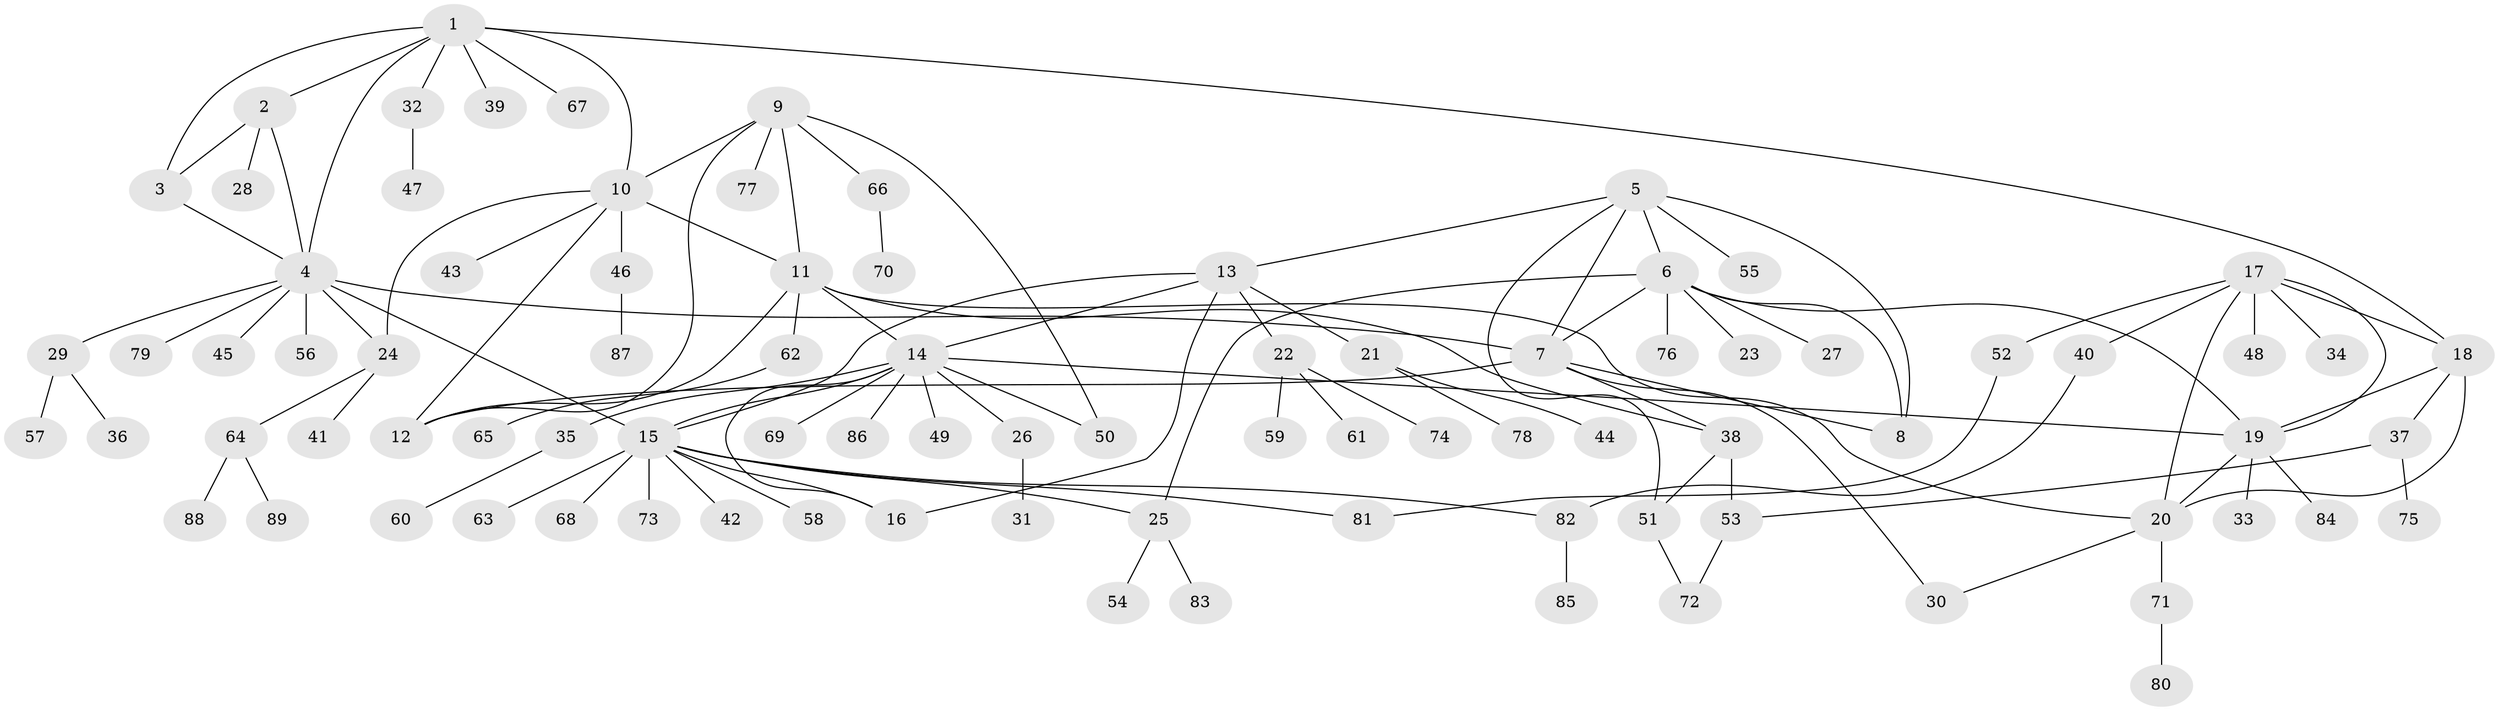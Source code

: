 // coarse degree distribution, {8: 0.015151515151515152, 2: 0.10606060606060606, 11: 0.015151515151515152, 5: 0.045454545454545456, 6: 0.06060606060606061, 7: 0.015151515151515152, 10: 0.030303030303030304, 12: 0.015151515151515152, 3: 0.07575757575757576, 4: 0.045454545454545456, 1: 0.5757575757575758}
// Generated by graph-tools (version 1.1) at 2025/24/03/03/25 07:24:14]
// undirected, 89 vertices, 119 edges
graph export_dot {
graph [start="1"]
  node [color=gray90,style=filled];
  1;
  2;
  3;
  4;
  5;
  6;
  7;
  8;
  9;
  10;
  11;
  12;
  13;
  14;
  15;
  16;
  17;
  18;
  19;
  20;
  21;
  22;
  23;
  24;
  25;
  26;
  27;
  28;
  29;
  30;
  31;
  32;
  33;
  34;
  35;
  36;
  37;
  38;
  39;
  40;
  41;
  42;
  43;
  44;
  45;
  46;
  47;
  48;
  49;
  50;
  51;
  52;
  53;
  54;
  55;
  56;
  57;
  58;
  59;
  60;
  61;
  62;
  63;
  64;
  65;
  66;
  67;
  68;
  69;
  70;
  71;
  72;
  73;
  74;
  75;
  76;
  77;
  78;
  79;
  80;
  81;
  82;
  83;
  84;
  85;
  86;
  87;
  88;
  89;
  1 -- 2;
  1 -- 3;
  1 -- 4;
  1 -- 10;
  1 -- 18;
  1 -- 32;
  1 -- 39;
  1 -- 67;
  2 -- 3;
  2 -- 4;
  2 -- 28;
  3 -- 4;
  4 -- 7;
  4 -- 15;
  4 -- 24;
  4 -- 29;
  4 -- 45;
  4 -- 56;
  4 -- 79;
  5 -- 6;
  5 -- 7;
  5 -- 8;
  5 -- 13;
  5 -- 51;
  5 -- 55;
  6 -- 7;
  6 -- 8;
  6 -- 19;
  6 -- 23;
  6 -- 25;
  6 -- 27;
  6 -- 76;
  7 -- 8;
  7 -- 12;
  7 -- 30;
  7 -- 38;
  9 -- 10;
  9 -- 11;
  9 -- 12;
  9 -- 50;
  9 -- 66;
  9 -- 77;
  10 -- 11;
  10 -- 12;
  10 -- 24;
  10 -- 43;
  10 -- 46;
  11 -- 12;
  11 -- 14;
  11 -- 20;
  11 -- 38;
  11 -- 62;
  13 -- 14;
  13 -- 15;
  13 -- 16;
  13 -- 21;
  13 -- 22;
  14 -- 15;
  14 -- 16;
  14 -- 19;
  14 -- 26;
  14 -- 35;
  14 -- 49;
  14 -- 50;
  14 -- 69;
  14 -- 86;
  15 -- 16;
  15 -- 25;
  15 -- 42;
  15 -- 58;
  15 -- 63;
  15 -- 68;
  15 -- 73;
  15 -- 81;
  15 -- 82;
  17 -- 18;
  17 -- 19;
  17 -- 20;
  17 -- 34;
  17 -- 40;
  17 -- 48;
  17 -- 52;
  18 -- 19;
  18 -- 20;
  18 -- 37;
  19 -- 20;
  19 -- 33;
  19 -- 84;
  20 -- 30;
  20 -- 71;
  21 -- 44;
  21 -- 78;
  22 -- 59;
  22 -- 61;
  22 -- 74;
  24 -- 41;
  24 -- 64;
  25 -- 54;
  25 -- 83;
  26 -- 31;
  29 -- 36;
  29 -- 57;
  32 -- 47;
  35 -- 60;
  37 -- 53;
  37 -- 75;
  38 -- 51;
  38 -- 53;
  40 -- 82;
  46 -- 87;
  51 -- 72;
  52 -- 81;
  53 -- 72;
  62 -- 65;
  64 -- 88;
  64 -- 89;
  66 -- 70;
  71 -- 80;
  82 -- 85;
}
